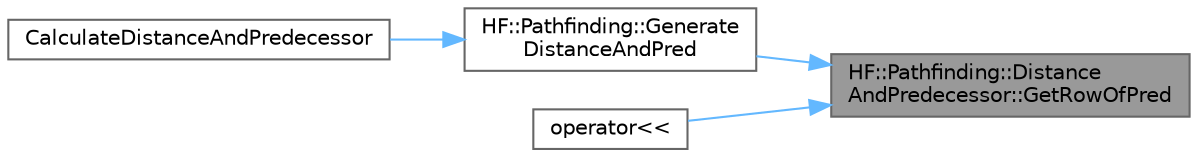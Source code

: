 digraph "HF::Pathfinding::DistanceAndPredecessor::GetRowOfPred"
{
 // LATEX_PDF_SIZE
  bgcolor="transparent";
  edge [fontname=Helvetica,fontsize=10,labelfontname=Helvetica,labelfontsize=10];
  node [fontname=Helvetica,fontsize=10,shape=box,height=0.2,width=0.4];
  rankdir="RL";
  Node1 [label="HF::Pathfinding::Distance\lAndPredecessor::GetRowOfPred",height=0.2,width=0.4,color="gray40", fillcolor="grey60", style="filled", fontcolor="black",tooltip="Get a pointer to the beginning of the ith row of the predecessor array."];
  Node1 -> Node2 [dir="back",color="steelblue1",style="solid"];
  Node2 [label="HF::Pathfinding::Generate\lDistanceAndPred",height=0.2,width=0.4,color="grey40", fillcolor="white", style="filled",URL="$a00472.html#ab58662be8e56c333d74d60a823e810e3",tooltip="Generate the distance and predecessor matricies for a specific boost graph."];
  Node2 -> Node3 [dir="back",color="steelblue1",style="solid"];
  Node3 [label="CalculateDistanceAndPredecessor",height=0.2,width=0.4,color="grey40", fillcolor="white", style="filled",URL="$a00456.html#ga27b1f45019ccbda909301520d1c738ca",tooltip="Calculate the distance and predecessor matricies for a graph."];
  Node1 -> Node4 [dir="back",color="steelblue1",style="solid"];
  Node4 [label="operator\<\<",height=0.2,width=0.4,color="grey40", fillcolor="white", style="filled",URL="$a00206.html#a13feb2f4c5d11a3eeea4ac367856d592",tooltip="An overload to print HF::Pathfinding::DistanceAndPredecessor when passed to cout ."];
}
